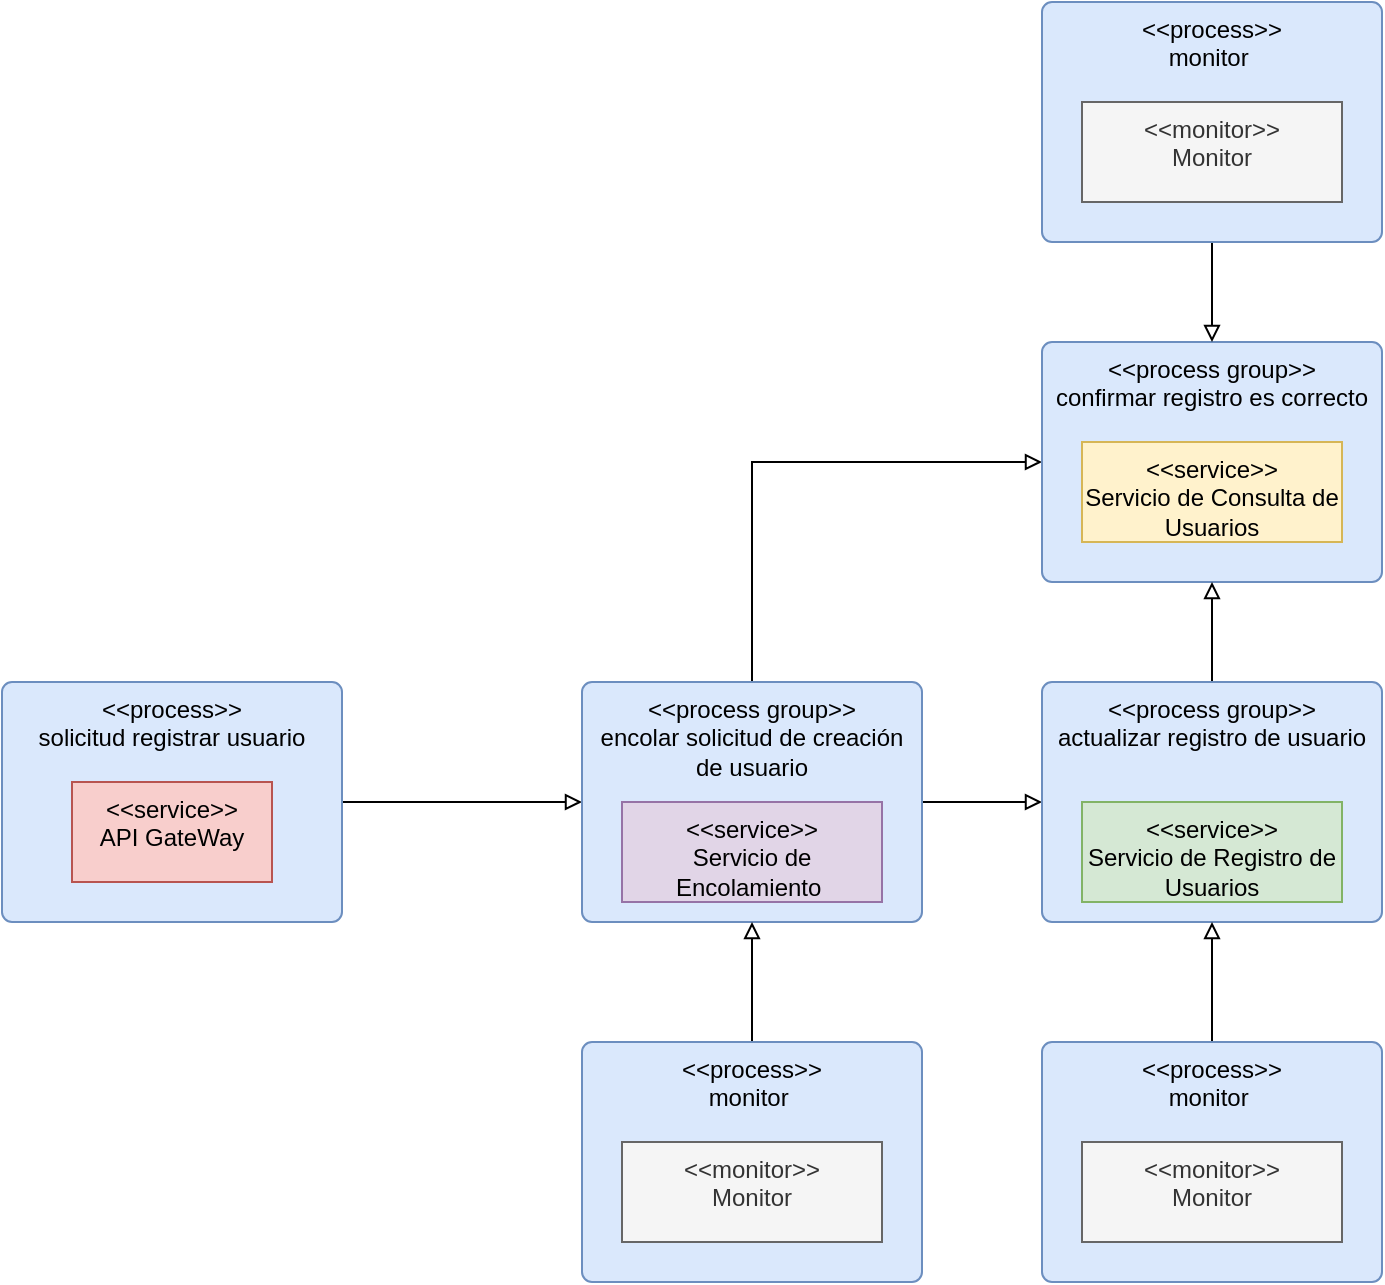 <mxfile version="23.1.2" type="github" pages="2">
  <diagram name="Page-1" id="3fo4hDpq8MDJEKPzps9l">
    <mxGraphModel dx="1031" dy="769" grid="1" gridSize="10" guides="1" tooltips="1" connect="1" arrows="1" fold="1" page="1" pageScale="1" pageWidth="850" pageHeight="1100" math="0" shadow="0">
      <root>
        <mxCell id="0" />
        <mxCell id="1" parent="0" />
        <mxCell id="6HdUD3fqdedWInNd4ySQ-5" style="edgeStyle=orthogonalEdgeStyle;rounded=0;orthogonalLoop=1;jettySize=auto;html=1;endArrow=block;endFill=0;" parent="1" source="6HdUD3fqdedWInNd4ySQ-2" target="6HdUD3fqdedWInNd4ySQ-6" edge="1">
          <mxGeometry relative="1" as="geometry" />
        </mxCell>
        <mxCell id="6HdUD3fqdedWInNd4ySQ-2" value="&amp;lt;&amp;lt;process&amp;gt;&amp;gt;&lt;br&gt;solicitud registrar usuario" style="html=1;align=center;verticalAlign=top;rounded=1;absoluteArcSize=1;arcSize=10;dashed=0;whiteSpace=wrap;fillColor=#dae8fc;strokeColor=#6c8ebf;" parent="1" vertex="1">
          <mxGeometry x="40" y="470" width="170" height="120" as="geometry" />
        </mxCell>
        <mxCell id="6HdUD3fqdedWInNd4ySQ-1" value="&amp;lt;&amp;lt;service&amp;gt;&amp;gt;&lt;br&gt;API GateWay" style="html=1;dashed=0;whiteSpace=wrap;verticalAlign=top;fillColor=#f8cecc;strokeColor=#b85450;" parent="1" vertex="1">
          <mxGeometry x="75" y="520" width="100" height="50" as="geometry" />
        </mxCell>
        <mxCell id="6HdUD3fqdedWInNd4ySQ-8" style="edgeStyle=orthogonalEdgeStyle;rounded=0;orthogonalLoop=1;jettySize=auto;html=1;endArrow=none;endFill=0;startArrow=block;startFill=0;" parent="1" source="6HdUD3fqdedWInNd4ySQ-3" target="6HdUD3fqdedWInNd4ySQ-6" edge="1">
          <mxGeometry relative="1" as="geometry" />
        </mxCell>
        <mxCell id="6HdUD3fqdedWInNd4ySQ-3" value="&amp;lt;&amp;lt;process group&amp;gt;&amp;gt;&lt;br&gt;confirmar registro es correcto" style="html=1;align=center;verticalAlign=top;rounded=1;absoluteArcSize=1;arcSize=10;dashed=0;whiteSpace=wrap;fillColor=#dae8fc;strokeColor=#6c8ebf;" parent="1" vertex="1">
          <mxGeometry x="560" y="300" width="170" height="120" as="geometry" />
        </mxCell>
        <mxCell id="6HdUD3fqdedWInNd4ySQ-4" value="&amp;lt;&amp;lt;service&amp;gt;&amp;gt;&lt;br&gt;Servicio de Consulta de Usuarios" style="html=1;dashed=0;whiteSpace=wrap;verticalAlign=top;fillColor=#fff2cc;strokeColor=#d6b656;" parent="1" vertex="1">
          <mxGeometry x="580" y="350" width="130" height="50" as="geometry" />
        </mxCell>
        <mxCell id="6HdUD3fqdedWInNd4ySQ-11" style="edgeStyle=orthogonalEdgeStyle;rounded=0;orthogonalLoop=1;jettySize=auto;html=1;endArrow=block;endFill=0;" parent="1" source="6HdUD3fqdedWInNd4ySQ-6" target="6HdUD3fqdedWInNd4ySQ-9" edge="1">
          <mxGeometry relative="1" as="geometry" />
        </mxCell>
        <mxCell id="6HdUD3fqdedWInNd4ySQ-6" value="&amp;lt;&amp;lt;process group&amp;gt;&amp;gt;&lt;br&gt;encolar solicitud de creación de usuario" style="html=1;align=center;verticalAlign=top;rounded=1;absoluteArcSize=1;arcSize=10;dashed=0;whiteSpace=wrap;fillColor=#dae8fc;strokeColor=#6c8ebf;" parent="1" vertex="1">
          <mxGeometry x="330" y="470" width="170" height="120" as="geometry" />
        </mxCell>
        <mxCell id="6HdUD3fqdedWInNd4ySQ-7" value="&amp;lt;&amp;lt;service&amp;gt;&amp;gt;&lt;br&gt;Servicio de Encolamiento&amp;nbsp;" style="html=1;dashed=0;whiteSpace=wrap;verticalAlign=top;fillColor=#e1d5e7;strokeColor=#9673a6;" parent="1" vertex="1">
          <mxGeometry x="350" y="530" width="130" height="50" as="geometry" />
        </mxCell>
        <mxCell id="wB-zsykZJI-uS8p7IDYV-4" style="edgeStyle=orthogonalEdgeStyle;rounded=0;orthogonalLoop=1;jettySize=auto;html=1;endArrow=block;endFill=0;" edge="1" parent="1" source="6HdUD3fqdedWInNd4ySQ-9" target="6HdUD3fqdedWInNd4ySQ-3">
          <mxGeometry relative="1" as="geometry" />
        </mxCell>
        <mxCell id="6HdUD3fqdedWInNd4ySQ-9" value="&amp;lt;&amp;lt;process group&amp;gt;&amp;gt;&lt;br&gt;actualizar registro de usuario" style="html=1;align=center;verticalAlign=top;rounded=1;absoluteArcSize=1;arcSize=10;dashed=0;whiteSpace=wrap;fillColor=#dae8fc;strokeColor=#6c8ebf;" parent="1" vertex="1">
          <mxGeometry x="560" y="470" width="170" height="120" as="geometry" />
        </mxCell>
        <mxCell id="6HdUD3fqdedWInNd4ySQ-10" value="&amp;lt;&amp;lt;service&amp;gt;&amp;gt;&lt;br&gt;Servicio de Registro de Usuarios" style="html=1;dashed=0;whiteSpace=wrap;verticalAlign=top;fillColor=#d5e8d4;strokeColor=#82b366;" parent="1" vertex="1">
          <mxGeometry x="580" y="530" width="130" height="50" as="geometry" />
        </mxCell>
        <mxCell id="wB-zsykZJI-uS8p7IDYV-2" style="edgeStyle=orthogonalEdgeStyle;rounded=0;orthogonalLoop=1;jettySize=auto;html=1;endArrow=block;endFill=0;" edge="1" parent="1" source="6HdUD3fqdedWInNd4ySQ-12" target="6HdUD3fqdedWInNd4ySQ-3">
          <mxGeometry relative="1" as="geometry" />
        </mxCell>
        <mxCell id="6HdUD3fqdedWInNd4ySQ-12" value="&amp;lt;&amp;lt;process&amp;gt;&amp;gt;&lt;br&gt;monitor&amp;nbsp;" style="html=1;align=center;verticalAlign=top;rounded=1;absoluteArcSize=1;arcSize=10;dashed=0;whiteSpace=wrap;fillColor=#dae8fc;strokeColor=#6c8ebf;" parent="1" vertex="1">
          <mxGeometry x="560" y="130" width="170" height="120" as="geometry" />
        </mxCell>
        <mxCell id="6HdUD3fqdedWInNd4ySQ-13" value="&amp;lt;&amp;lt;monitor&amp;gt;&amp;gt;&lt;br&gt;Monitor" style="html=1;dashed=0;whiteSpace=wrap;verticalAlign=top;fillColor=#f5f5f5;strokeColor=#666666;fontColor=#333333;" parent="1" vertex="1">
          <mxGeometry x="580" y="180" width="130" height="50" as="geometry" />
        </mxCell>
        <mxCell id="wB-zsykZJI-uS8p7IDYV-1" style="edgeStyle=orthogonalEdgeStyle;rounded=0;orthogonalLoop=1;jettySize=auto;html=1;endArrow=block;endFill=0;" edge="1" parent="1" source="6HdUD3fqdedWInNd4ySQ-15" target="6HdUD3fqdedWInNd4ySQ-6">
          <mxGeometry relative="1" as="geometry" />
        </mxCell>
        <mxCell id="6HdUD3fqdedWInNd4ySQ-15" value="&amp;lt;&amp;lt;process&amp;gt;&amp;gt;&lt;br&gt;monitor&amp;nbsp;" style="html=1;align=center;verticalAlign=top;rounded=1;absoluteArcSize=1;arcSize=10;dashed=0;whiteSpace=wrap;fillColor=#dae8fc;strokeColor=#6c8ebf;" parent="1" vertex="1">
          <mxGeometry x="330" y="650" width="170" height="120" as="geometry" />
        </mxCell>
        <mxCell id="6HdUD3fqdedWInNd4ySQ-16" value="&amp;lt;&amp;lt;monitor&amp;gt;&amp;gt;&lt;br&gt;Monitor" style="html=1;dashed=0;whiteSpace=wrap;verticalAlign=top;fillColor=#f5f5f5;strokeColor=#666666;fontColor=#333333;" parent="1" vertex="1">
          <mxGeometry x="350" y="700" width="130" height="50" as="geometry" />
        </mxCell>
        <mxCell id="wB-zsykZJI-uS8p7IDYV-3" style="edgeStyle=orthogonalEdgeStyle;rounded=0;orthogonalLoop=1;jettySize=auto;html=1;endArrow=block;endFill=0;" edge="1" parent="1" source="6HdUD3fqdedWInNd4ySQ-18" target="6HdUD3fqdedWInNd4ySQ-9">
          <mxGeometry relative="1" as="geometry" />
        </mxCell>
        <mxCell id="6HdUD3fqdedWInNd4ySQ-18" value="&amp;lt;&amp;lt;process&amp;gt;&amp;gt;&lt;br&gt;monitor&amp;nbsp;" style="html=1;align=center;verticalAlign=top;rounded=1;absoluteArcSize=1;arcSize=10;dashed=0;whiteSpace=wrap;fillColor=#dae8fc;strokeColor=#6c8ebf;" parent="1" vertex="1">
          <mxGeometry x="560" y="650" width="170" height="120" as="geometry" />
        </mxCell>
        <mxCell id="6HdUD3fqdedWInNd4ySQ-19" value="&amp;lt;&amp;lt;monitor&amp;gt;&amp;gt;&lt;br&gt;Monitor" style="html=1;dashed=0;whiteSpace=wrap;verticalAlign=top;fillColor=#f5f5f5;strokeColor=#666666;fontColor=#333333;" parent="1" vertex="1">
          <mxGeometry x="580" y="700" width="130" height="50" as="geometry" />
        </mxCell>
      </root>
    </mxGraphModel>
  </diagram>
  <diagram id="Ig7q-yW3GBxUPDFY3FjS" name="Page-2">
    <mxGraphModel dx="876" dy="654" grid="1" gridSize="10" guides="1" tooltips="1" connect="1" arrows="1" fold="1" page="1" pageScale="1" pageWidth="850" pageHeight="1100" math="0" shadow="0">
      <root>
        <mxCell id="0" />
        <mxCell id="1" parent="0" />
        <mxCell id="t3LLeYlmfAm_-LoEaiyh-1" style="edgeStyle=orthogonalEdgeStyle;rounded=0;orthogonalLoop=1;jettySize=auto;html=1;endArrow=block;endFill=0;" parent="1" source="t3LLeYlmfAm_-LoEaiyh-2" target="t3LLeYlmfAm_-LoEaiyh-5" edge="1">
          <mxGeometry relative="1" as="geometry" />
        </mxCell>
        <mxCell id="t3LLeYlmfAm_-LoEaiyh-2" value="&amp;lt;&amp;lt;process&amp;gt;&amp;gt;&lt;br&gt;solicitud registrar usuario" style="html=1;align=center;verticalAlign=top;rounded=1;absoluteArcSize=1;arcSize=10;dashed=0;whiteSpace=wrap;fillColor=#dae8fc;strokeColor=#6c8ebf;" parent="1" vertex="1">
          <mxGeometry x="40" y="420" width="170" height="120" as="geometry" />
        </mxCell>
        <mxCell id="t3LLeYlmfAm_-LoEaiyh-3" value="&amp;lt;&amp;lt;service&amp;gt;&amp;gt;&lt;br&gt;API GateWay" style="html=1;dashed=0;whiteSpace=wrap;verticalAlign=top;fillColor=#f8cecc;strokeColor=#b85450;" parent="1" vertex="1">
          <mxGeometry x="75" y="470" width="100" height="50" as="geometry" />
        </mxCell>
        <mxCell id="t3LLeYlmfAm_-LoEaiyh-4" style="edgeStyle=orthogonalEdgeStyle;rounded=0;orthogonalLoop=1;jettySize=auto;html=1;endArrow=block;endFill=0;" parent="1" source="t3LLeYlmfAm_-LoEaiyh-5" target="t3LLeYlmfAm_-LoEaiyh-10" edge="1">
          <mxGeometry relative="1" as="geometry">
            <mxPoint x="415" y="470" as="targetPoint" />
          </mxGeometry>
        </mxCell>
        <mxCell id="t3LLeYlmfAm_-LoEaiyh-5" value="&amp;lt;&amp;lt;process group&amp;gt;&amp;gt;&lt;br&gt;confirmar registro es correcto" style="html=1;align=center;verticalAlign=top;rounded=1;absoluteArcSize=1;arcSize=10;dashed=0;whiteSpace=wrap;fillColor=#dae8fc;strokeColor=#6c8ebf;" parent="1" vertex="1">
          <mxGeometry x="330" y="310" width="170" height="120" as="geometry" />
        </mxCell>
        <mxCell id="t3LLeYlmfAm_-LoEaiyh-6" value="&amp;lt;&amp;lt;service&amp;gt;&amp;gt;&lt;br&gt;Servicio de Consulta de Usuarios" style="html=1;dashed=0;whiteSpace=wrap;verticalAlign=top;fillColor=#fff2cc;strokeColor=#d6b656;" parent="1" vertex="1">
          <mxGeometry x="350" y="360" width="130" height="50" as="geometry" />
        </mxCell>
        <mxCell id="t3LLeYlmfAm_-LoEaiyh-10" value="&amp;lt;&amp;lt;process group&amp;gt;&amp;gt;&lt;br&gt;actualizar registro de usuario" style="html=1;align=center;verticalAlign=top;rounded=1;absoluteArcSize=1;arcSize=10;dashed=0;whiteSpace=wrap;fillColor=#dae8fc;strokeColor=#6c8ebf;" parent="1" vertex="1">
          <mxGeometry x="330" y="500" width="170" height="120" as="geometry" />
        </mxCell>
        <mxCell id="t3LLeYlmfAm_-LoEaiyh-11" value="&amp;lt;&amp;lt;service&amp;gt;&amp;gt;&lt;br&gt;Servicio de Registro de Usuarios" style="html=1;dashed=0;whiteSpace=wrap;verticalAlign=top;fillColor=#d5e8d4;strokeColor=#82b366;" parent="1" vertex="1">
          <mxGeometry x="350" y="560" width="130" height="50" as="geometry" />
        </mxCell>
        <mxCell id="t3LLeYlmfAm_-LoEaiyh-12" style="edgeStyle=orthogonalEdgeStyle;rounded=0;orthogonalLoop=1;jettySize=auto;html=1;endArrow=block;endFill=0;" parent="1" source="t3LLeYlmfAm_-LoEaiyh-13" target="t3LLeYlmfAm_-LoEaiyh-5" edge="1">
          <mxGeometry relative="1" as="geometry" />
        </mxCell>
        <mxCell id="t3LLeYlmfAm_-LoEaiyh-13" value="&amp;lt;&amp;lt;process&amp;gt;&amp;gt;&lt;br&gt;monitor&amp;nbsp;" style="html=1;align=center;verticalAlign=top;rounded=1;absoluteArcSize=1;arcSize=10;dashed=0;whiteSpace=wrap;fillColor=#dae8fc;strokeColor=#6c8ebf;" parent="1" vertex="1">
          <mxGeometry x="600" y="310" width="170" height="120" as="geometry" />
        </mxCell>
        <mxCell id="t3LLeYlmfAm_-LoEaiyh-14" value="&amp;lt;&amp;lt;monitor&amp;gt;&amp;gt;&lt;br&gt;Monitor" style="html=1;dashed=0;whiteSpace=wrap;verticalAlign=top;fillColor=#f5f5f5;strokeColor=#666666;fontColor=#333333;" parent="1" vertex="1">
          <mxGeometry x="620" y="360" width="130" height="50" as="geometry" />
        </mxCell>
        <mxCell id="t3LLeYlmfAm_-LoEaiyh-18" style="edgeStyle=orthogonalEdgeStyle;rounded=0;orthogonalLoop=1;jettySize=auto;html=1;endArrow=block;endFill=0;" parent="1" source="t3LLeYlmfAm_-LoEaiyh-19" target="t3LLeYlmfAm_-LoEaiyh-10" edge="1">
          <mxGeometry relative="1" as="geometry" />
        </mxCell>
        <mxCell id="t3LLeYlmfAm_-LoEaiyh-19" value="&amp;lt;&amp;lt;process&amp;gt;&amp;gt;&lt;br&gt;monitor&amp;nbsp;" style="html=1;align=center;verticalAlign=top;rounded=1;absoluteArcSize=1;arcSize=10;dashed=0;whiteSpace=wrap;fillColor=#dae8fc;strokeColor=#6c8ebf;" parent="1" vertex="1">
          <mxGeometry x="600" y="500" width="170" height="120" as="geometry" />
        </mxCell>
        <mxCell id="t3LLeYlmfAm_-LoEaiyh-20" value="&amp;lt;&amp;lt;monitor&amp;gt;&amp;gt;&lt;br&gt;Monitor" style="html=1;dashed=0;whiteSpace=wrap;verticalAlign=top;fillColor=#f5f5f5;strokeColor=#666666;fontColor=#333333;" parent="1" vertex="1">
          <mxGeometry x="620" y="550" width="130" height="50" as="geometry" />
        </mxCell>
      </root>
    </mxGraphModel>
  </diagram>
</mxfile>
